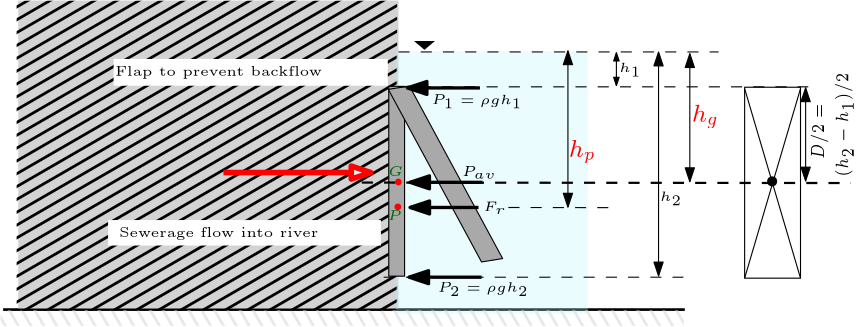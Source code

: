 <?xml version="1.0"?>
<!DOCTYPE ipe SYSTEM "ipe.dtd">
<ipe version="70212" creator="Ipe 7.2.13">
<info created="D:20191013163517" modified="D:20191014164153"/>
<ipestyle name="basic">
<symbol name="arrow/arc(spx)">
<path stroke="sym-stroke" fill="sym-stroke" pen="sym-pen">
0 0 m
-1 0.333 l
-1 -0.333 l
h
</path>
</symbol>
<symbol name="arrow/farc(spx)">
<path stroke="sym-stroke" fill="white" pen="sym-pen">
0 0 m
-1 0.333 l
-1 -0.333 l
h
</path>
</symbol>
<symbol name="arrow/ptarc(spx)">
<path stroke="sym-stroke" fill="sym-stroke" pen="sym-pen">
0 0 m
-1 0.333 l
-0.8 0 l
-1 -0.333 l
h
</path>
</symbol>
<symbol name="arrow/fptarc(spx)">
<path stroke="sym-stroke" fill="white" pen="sym-pen">
0 0 m
-1 0.333 l
-0.8 0 l
-1 -0.333 l
h
</path>
</symbol>
<symbol name="mark/circle(sx)" transformations="translations">
<path fill="sym-stroke">
0.6 0 0 0.6 0 0 e
0.4 0 0 0.4 0 0 e
</path>
</symbol>
<symbol name="mark/disk(sx)" transformations="translations">
<path fill="sym-stroke">
0.6 0 0 0.6 0 0 e
</path>
</symbol>
<symbol name="mark/fdisk(sfx)" transformations="translations">
<group>
<path fill="sym-fill">
0.5 0 0 0.5 0 0 e
</path>
<path fill="sym-stroke" fillrule="eofill">
0.6 0 0 0.6 0 0 e
0.4 0 0 0.4 0 0 e
</path>
</group>
</symbol>
<symbol name="mark/box(sx)" transformations="translations">
<path fill="sym-stroke" fillrule="eofill">
-0.6 -0.6 m
0.6 -0.6 l
0.6 0.6 l
-0.6 0.6 l
h
-0.4 -0.4 m
0.4 -0.4 l
0.4 0.4 l
-0.4 0.4 l
h
</path>
</symbol>
<symbol name="mark/square(sx)" transformations="translations">
<path fill="sym-stroke">
-0.6 -0.6 m
0.6 -0.6 l
0.6 0.6 l
-0.6 0.6 l
h
</path>
</symbol>
<symbol name="mark/fsquare(sfx)" transformations="translations">
<group>
<path fill="sym-fill">
-0.5 -0.5 m
0.5 -0.5 l
0.5 0.5 l
-0.5 0.5 l
h
</path>
<path fill="sym-stroke" fillrule="eofill">
-0.6 -0.6 m
0.6 -0.6 l
0.6 0.6 l
-0.6 0.6 l
h
-0.4 -0.4 m
0.4 -0.4 l
0.4 0.4 l
-0.4 0.4 l
h
</path>
</group>
</symbol>
<symbol name="mark/cross(sx)" transformations="translations">
<group>
<path fill="sym-stroke">
-0.43 -0.57 m
0.57 0.43 l
0.43 0.57 l
-0.57 -0.43 l
h
</path>
<path fill="sym-stroke">
-0.43 0.57 m
0.57 -0.43 l
0.43 -0.57 l
-0.57 0.43 l
h
</path>
</group>
</symbol>
<symbol name="arrow/fnormal(spx)">
<path stroke="sym-stroke" fill="white" pen="sym-pen">
0 0 m
-1 0.333 l
-1 -0.333 l
h
</path>
</symbol>
<symbol name="arrow/pointed(spx)">
<path stroke="sym-stroke" fill="sym-stroke" pen="sym-pen">
0 0 m
-1 0.333 l
-0.8 0 l
-1 -0.333 l
h
</path>
</symbol>
<symbol name="arrow/fpointed(spx)">
<path stroke="sym-stroke" fill="white" pen="sym-pen">
0 0 m
-1 0.333 l
-0.8 0 l
-1 -0.333 l
h
</path>
</symbol>
<symbol name="arrow/linear(spx)">
<path stroke="sym-stroke" pen="sym-pen">
-1 0.333 m
0 0 l
-1 -0.333 l
</path>
</symbol>
<symbol name="arrow/fdouble(spx)">
<path stroke="sym-stroke" fill="white" pen="sym-pen">
0 0 m
-1 0.333 l
-1 -0.333 l
h
-1 0 m
-2 0.333 l
-2 -0.333 l
h
</path>
</symbol>
<symbol name="arrow/double(spx)">
<path stroke="sym-stroke" fill="sym-stroke" pen="sym-pen">
0 0 m
-1 0.333 l
-1 -0.333 l
h
-1 0 m
-2 0.333 l
-2 -0.333 l
h
</path>
</symbol>
<pen name="heavier" value="0.8"/>
<pen name="fat" value="1.2"/>
<pen name="ultrafat" value="2"/>
<symbolsize name="large" value="5"/>
<symbolsize name="small" value="2"/>
<symbolsize name="tiny" value="1.1"/>
<arrowsize name="large" value="10"/>
<arrowsize name="small" value="5"/>
<arrowsize name="tiny" value="3"/>
<color name="red" value="1 0 0"/>
<color name="green" value="0 1 0"/>
<color name="blue" value="0 0 1"/>
<color name="yellow" value="1 1 0"/>
<color name="orange" value="1 0.647 0"/>
<color name="gold" value="1 0.843 0"/>
<color name="purple" value="0.627 0.125 0.941"/>
<color name="gray" value="0.745"/>
<color name="brown" value="0.647 0.165 0.165"/>
<color name="navy" value="0 0 0.502"/>
<color name="pink" value="1 0.753 0.796"/>
<color name="seagreen" value="0.18 0.545 0.341"/>
<color name="turquoise" value="0.251 0.878 0.816"/>
<color name="violet" value="0.933 0.51 0.933"/>
<color name="darkblue" value="0 0 0.545"/>
<color name="darkcyan" value="0 0.545 0.545"/>
<color name="darkgray" value="0.663"/>
<color name="darkgreen" value="0 0.392 0"/>
<color name="darkmagenta" value="0.545 0 0.545"/>
<color name="darkorange" value="1 0.549 0"/>
<color name="darkred" value="0.545 0 0"/>
<color name="lightblue" value="0.678 0.847 0.902"/>
<color name="lightcyan" value="0.878 1 1"/>
<color name="lightgray" value="0.827"/>
<color name="lightgreen" value="0.565 0.933 0.565"/>
<color name="lightyellow" value="1 1 0.878"/>
<dashstyle name="dashed" value="[4] 0"/>
<dashstyle name="dotted" value="[1 3] 0"/>
<dashstyle name="dash dotted" value="[4 2 1 2] 0"/>
<dashstyle name="dash dot dotted" value="[4 2 1 2 1 2] 0"/>
<textsize name="large" value="\large"/>
<textsize name="small" value="\small"/>
<textsize name="tiny" value="\tiny"/>
<textsize name="Large" value="\Large"/>
<textsize name="LARGE" value="\LARGE"/>
<textsize name="huge" value="\huge"/>
<textsize name="Huge" value="\Huge"/>
<textsize name="footnote" value="\footnotesize"/>
<textstyle name="center" begin="\begin{center}" end="\end{center}"/>
<textstyle name="itemize" begin="\begin{itemize}" end="\end{itemize}"/>
<textstyle name="item" begin="\begin{itemize}\item{}" end="\end{itemize}"/>
<gridsize name="4 pts" value="4"/>
<gridsize name="8 pts (~3 mm)" value="8"/>
<gridsize name="16 pts (~6 mm)" value="16"/>
<gridsize name="32 pts (~12 mm)" value="32"/>
<gridsize name="10 pts (~3.5 mm)" value="10"/>
<gridsize name="20 pts (~7 mm)" value="20"/>
<gridsize name="14 pts (~5 mm)" value="14"/>
<gridsize name="28 pts (~10 mm)" value="28"/>
<gridsize name="56 pts (~20 mm)" value="56"/>
<anglesize name="90 deg" value="90"/>
<anglesize name="60 deg" value="60"/>
<anglesize name="45 deg" value="45"/>
<anglesize name="30 deg" value="30"/>
<anglesize name="22.5 deg" value="22.5"/>
<opacity name="10%" value="0.1"/>
<opacity name="30%" value="0.3"/>
<opacity name="50%" value="0.5"/>
<opacity name="75%" value="0.75"/>
<tiling name="falling" angle="-60" step="4" width="1"/>
<tiling name="rising" angle="30" step="4" width="1"/>
</ipestyle>
<page>
<layer name="alpha"/>
<view layers="alpha" active="alpha"/>
<path layer="alpha" matrix="0.234927 0 0 0.198559 103.45 703.477" fill="black">
176 544 m
192 528 l
208 544 l
176 544 l
176 544 l
</path>
<path matrix="1.53384 0 0 0.0605088 -248.538 689.155" fill="0">
160 432 m
160 416 l
320 416 l
320 432 l
h
</path>
<path matrix="1.53737 0 0 0.358553 -250.025 559.798" fill="lightgray" fillrule="wind" opacity="50%" stroke-opacity="opaque" tiling="falling">
160 432 m
160 416 l
320 416 l
320 432 l
h
</path>
<group matrix="1.94091 0 0 1.68851 -187.234 -43.7391">
<path matrix="2.25913 0 0 2.76475 -322.337 -1009.05" fill="lightgray">
185.912 551.29 m
185.912 527.555 l
217.134 527.555 l
217.134 551.29 l
h
</path>
<path matrix="0.339302 0 0 4.13095 48.5044 -1599.96" fill="black" tiling="rising">
144 512 m
144 496 l
352 496 l
352 512 l
h
</path>
</group>
<path matrix="1.65728 0 0 -24.5124 -242.01 12530.1" stroke="red" fill="white" pen="ultrafat" arrow="farc/normal">
192 480 m
224 480 l
</path>
<path matrix="3.55461 0 0 1.95836 -701.471 -163.567" fill="0.718 0.957 0.984" opacity="30%" stroke-opacity="opaque">
236.25 496.015 m
236.25 447.749 l
255.684 447.749 l
255.684 496.015 l
h
</path>
<path matrix="3.57515 0 0 2.22283 -705.503 -281.17" stroke="black" fill="darkgray">
235.294 484.227 m
235.294 453.483 l
236.887 453.483 l
236.887 484.227 l
h
</path>
<path matrix="4.04639 0.148931 -0.272412 2.21223 -689.143 -312.344" stroke="black" fill="darkgray">
236.409 484.227 m
242.781 455.713 l
244.687 456.139 l
238.315 484.653 l
h
</path>
<path matrix="3.60104 0 0 124.449 -782.658 -60919.14" stroke="black" fill="white" dash="dashed">
256 496 m
288 496 l
</path>
<path matrix="3.0796 0 0 2.92397 -600.183 -608.499" stroke="black" fill="white" dash="dashed">
240 480 m
288 480 l
</path>
<path matrix="2.24842 0 0 1.44573 -405.758 32.519" stroke="black" fill="white" dash="dashed">
240 480 m
288 480 l
</path>
<path matrix="0.360271 0 0 1.67957 129.071 -25.5268" stroke="black" fill="white" arrow="normal/small" rarrow="normal/small">
288 496 m
288 448 l
</path>
<path matrix="304.256 0 0 1.17302 -87425.52 226.167" stroke="black" fill="white" arrow="normal/small" rarrow="normal/small">
288 496 m
288 448 l
</path>
<path matrix="5.36735 0 0 0.247114 -1328.14 684.732" stroke="black" fill="white" arrow="normal/tiny" rarrow="normal/tiny">
288 496 m
288 448 l
</path>
<text matrix="3.55461 0 0 1.95836 -701.896 -198.08" transformations="translations" pos="258.983 509.781" stroke="black" type="label" width="8.011" height="3.464" depth="1.49" valign="baseline" size="tiny" style="math">h_1</text>
<text matrix="3.55461 0 0 1.95836 -687.209 -244.472" transformations="translations" pos="258.983 509.781" stroke="black" type="label" width="8.011" height="3.464" depth="1.49" valign="baseline" size="tiny" style="math">h_2</text>
<path matrix="1.97775 0 0 0.763243 -306.681 392.839" fill="white">
173.599 540.06 m
173.599 527.428 l
223.506 527.428 l
223.506 540.06 l
h
</path>
<text matrix="3.09077 0 0 2.22283 -506.39 -388.617" transformations="translations" pos="175.877 534.262" stroke="black" type="label" width="74.499" height="3.468" depth="0.96" valign="baseline" size="tiny">Flap to prevent backflow</text>
<path matrix="1.45486 0 0 0.615025 -218.198 412.98" fill="white">
173.806 543.166 m
173.806 528.256 l
241.315 528.256 l
241.315 543.166 l
h
</path>
<text matrix="1.91888 0 0 0.562948 -297.251 439.358" transformations="translations" pos="175.049 535.711" stroke="black" type="label" width="71.677" height="3.468" depth="0.96" valign="baseline" size="tiny">Sewerage flow into river</text>
<path matrix="-0.815541 0 0 -0.631736 468.646 1310.1" stroke="black" pen="fat" arrow="normal/normal">
368 816 m
400 816 l
</path>
<text matrix="0.815541 0 0 0.631736 -188.143 283.378" transformations="translations" pos="416 800" stroke="black" type="label" width="32.738" height="3.464" depth="1.49" valign="baseline" size="tiny" style="math">P_1 = \rho g h_1</text>
<text matrix="0.815541 0 0 0.631736 -185.88 215.816" transformations="translations" pos="416 800" stroke="black" type="label" width="32.738" height="3.464" depth="1.49" valign="baseline" size="tiny" style="math">P_2 = \rho g h_2</text>
<path matrix="-0.815541 0 0 -0.631736 469.241 1241.97" stroke="black" pen="fat" arrow="normal/normal">
368 816 m
400 816 l
</path>
<path matrix="-0.815541 0 0 -0.631736 469.564 1276.11" stroke="black" pen="fat" arrow="normal/normal">
368 816 m
400 816 l
</path>
<text matrix="0.815541 0 0 0.631736 -227.355 304.209" transformations="translations" pos="477.511 726.026" stroke="black" type="label" width="12.493" height="3.41" depth="0.99" valign="baseline" size="tiny" style="math">P_{av}</text>
<path matrix="-0.769805 0 0 -0.631736 451.303 1267.07" stroke="black" pen="fat" arrow="normal/normal">
368 816 m
400 816 l
</path>
<text matrix="0.815541 0 0 0.631736 -184.416 262.439" transformations="translations" pos="434.204 772.114" stroke="black" type="label" width="8.336" height="3.41" depth="0.99" valign="baseline" size="tiny" style="math">F_r</text>
<text matrix="0.815541 0 0 0.631736 -307.343 329.387" transformations="translations" pos="543.068 686.295" stroke="darkgreen" type="label" width="5.3" height="3.404" depth="0" valign="baseline" size="tiny" style="math">G</text>
<path matrix="1.54256 0 0 -0.341571 -121.07 1021.36" stroke="black" dash="dashed" pen="heavier">
160.171 763.592 m
274.321 764.09 l
</path>
<path matrix="1.25723 0 0 0.859167 -58.03 107.518" stroke="black">
256 800 m
256 720 l
272 720 l
272 800 l
h
</path>
<path matrix="1.25723 0 0 0.852989 -58.03 111.966" stroke="black">
272 800 m
256 720 l
</path>
<path matrix="1.25723 0 0 0.852989 -58.03 111.966" stroke="black">
256 800 m
272 720 l
</path>
<use matrix="1.25723 0 0 0.852989 -58.03 111.966" name="mark/disk(sx)" pos="263.876 760.857" size="normal" stroke="black"/>
<text matrix="0 1.0063 -1.30619 0 1178.06 611.714" pos="156.192 678.042" stroke="black" type="label" width="19.915" height="3.741" depth="1.24" valign="baseline" size="tiny" style="math">D/2 = </text>
<text matrix="0 1.0063 -1.30619 0 1204 591.978" pos="169.621 691.223" stroke="black" type="label" width="37.13" height="3.74" depth="1.49" valign="baseline" size="tiny" style="math">(h_2 - h_1)/2</text>
<path matrix="3.5156 0 0 0.699281 -726.715 447.815" stroke="black" fill="white" arrow="normal/small" rarrow="normal/small">
288 496 m
288 448 l
</path>
<path matrix="-0.114367 0 0 0.960706 277.027 330.447" stroke="black" fill="white" arrow="normal/small" rarrow="normal/small">
288 496 m
288 448 l
</path>
<text matrix="1.30619 0 0 1.0063 37.2972 89.3573" transformations="translations" pos="158.928 688.736" stroke="red" type="label" width="9.655" height="6.225" depth="2.16" valign="baseline" size="small" style="math">h_g</text>
<text matrix="1.30619 0 0 1.0063 -151.317 -85.4922" transformations="translations" pos="219.418 827.222" stroke="darkgreen" type="label" width="5.225" height="3.404" depth="0" valign="baseline" size="tiny" style="math">P</text>
<use matrix="1.30619 0 0 1.0063 -70.5641 -5.20012" name="mark/disk(sx)" pos="160.424 752.243" size="2" stroke="red"/>
<use matrix="1.30619 0 0 1.0063 -70.3788 3.76848" name="mark/disk(sx)" pos="160.424 752.243" size="2" stroke="red"/>
<path matrix="0.474967 0 0 0.211045 114.388 592.822" stroke="black" dash="dashed">
135.542 752.179 m
218.218 751.868 l
</path>
<text matrix="1.30619 0 0 1.0063 -7.02535 76.6673" transformations="translations" pos="158.928 688.736" stroke="red" type="label" width="9.648" height="6.225" depth="2.16" valign="baseline" size="small" style="math">h_p</text>
</page>
</ipe>
